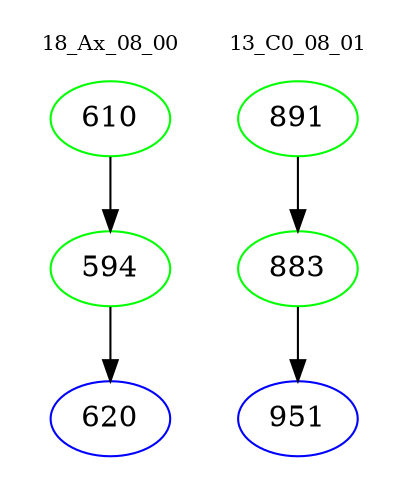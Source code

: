 digraph{
subgraph cluster_0 {
color = white
label = "18_Ax_08_00";
fontsize=10;
T0_610 [label="610", color="green"]
T0_610 -> T0_594 [color="black"]
T0_594 [label="594", color="green"]
T0_594 -> T0_620 [color="black"]
T0_620 [label="620", color="blue"]
}
subgraph cluster_1 {
color = white
label = "13_C0_08_01";
fontsize=10;
T1_891 [label="891", color="green"]
T1_891 -> T1_883 [color="black"]
T1_883 [label="883", color="green"]
T1_883 -> T1_951 [color="black"]
T1_951 [label="951", color="blue"]
}
}
